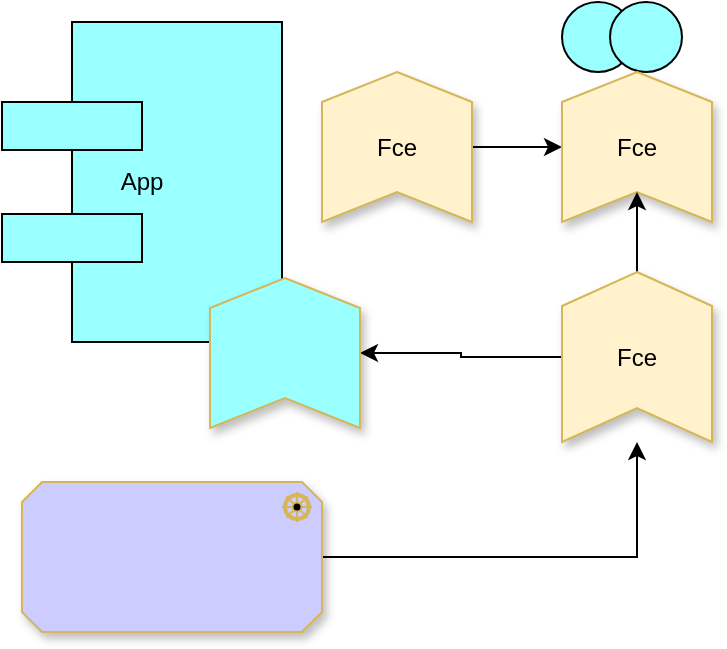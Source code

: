 <mxfile compressed="false" version="12.8.8" type="github"><diagram id="6ceyqMIuKR3cooJJ-rC5" name="Page-1"><mxGraphModel dx="1185" dy="-1060" grid="1" gridSize="10" guides="1" tooltips="1" connect="1" arrows="1" fold="1" page="1" pageScale="1" pageWidth="1169" pageHeight="1654" math="0" shadow="0"><root><mxCell id="0"/><mxCell id="1" parent="0"/><mxCell id="PTAX2XkI9nf0oF7sBR7c-1" value="App" style="html=1;outlineConnect=0;whiteSpace=wrap;fillColor=#99ffff;shape=mxgraph.archimate3.component;" vertex="1" parent="1"><mxGeometry x="60" y="1760" width="140" height="160" as="geometry"/></mxCell><mxCell id="PTAX2XkI9nf0oF7sBR7c-2" value="" style="html=1;outlineConnect=0;whiteSpace=wrap;fillColor=#99ffff;shape=mxgraph.archimate3.collaboration;" vertex="1" parent="1"><mxGeometry x="340" y="1750" width="60" height="35" as="geometry"/></mxCell><mxCell id="PTAX2XkI9nf0oF7sBR7c-11" style="edgeStyle=orthogonalEdgeStyle;rounded=0;orthogonalLoop=1;jettySize=auto;html=1;" edge="1" parent="1" source="PTAX2XkI9nf0oF7sBR7c-3" target="PTAX2XkI9nf0oF7sBR7c-7"><mxGeometry relative="1" as="geometry"/></mxCell><mxCell id="PTAX2XkI9nf0oF7sBR7c-7" value="Fce" style="html=1;outlineConnect=0;whiteSpace=wrap;fillColor=#fff2cc;shape=mxgraph.archimate3.function;strokeColor=#d6b656;shadow=1;" vertex="1" parent="1"><mxGeometry x="340" y="1785" width="75" height="75" as="geometry"/></mxCell><mxCell id="PTAX2XkI9nf0oF7sBR7c-9" value="" style="edgeStyle=orthogonalEdgeStyle;rounded=0;orthogonalLoop=1;jettySize=auto;html=1;" edge="1" parent="1" source="PTAX2XkI9nf0oF7sBR7c-8" target="PTAX2XkI9nf0oF7sBR7c-6"><mxGeometry relative="1" as="geometry"/></mxCell><mxCell id="PTAX2XkI9nf0oF7sBR7c-10" style="edgeStyle=orthogonalEdgeStyle;rounded=0;orthogonalLoop=1;jettySize=auto;html=1;entryX=0.5;entryY=0.8;entryDx=0;entryDy=0;entryPerimeter=0;" edge="1" parent="1" source="PTAX2XkI9nf0oF7sBR7c-8" target="PTAX2XkI9nf0oF7sBR7c-7"><mxGeometry relative="1" as="geometry"/></mxCell><mxCell id="PTAX2XkI9nf0oF7sBR7c-8" value="Fce" style="html=1;outlineConnect=0;whiteSpace=wrap;fillColor=#fff2cc;shape=mxgraph.archimate3.function;strokeColor=#d6b656;shadow=1;" vertex="1" parent="1"><mxGeometry x="340" y="1885" width="75" height="85" as="geometry"/></mxCell><mxCell id="PTAX2XkI9nf0oF7sBR7c-13" style="edgeStyle=orthogonalEdgeStyle;rounded=0;orthogonalLoop=1;jettySize=auto;html=1;" edge="1" parent="1" source="PTAX2XkI9nf0oF7sBR7c-12" target="PTAX2XkI9nf0oF7sBR7c-8"><mxGeometry relative="1" as="geometry"/></mxCell><mxCell id="PTAX2XkI9nf0oF7sBR7c-14" value="" style="group" vertex="1" connectable="0" parent="1"><mxGeometry x="70" y="1785" width="225" height="280" as="geometry"/></mxCell><mxCell id="PTAX2XkI9nf0oF7sBR7c-3" value="Fce" style="html=1;outlineConnect=0;whiteSpace=wrap;fillColor=#fff2cc;shape=mxgraph.archimate3.function;strokeColor=#d6b656;shadow=1;" vertex="1" parent="PTAX2XkI9nf0oF7sBR7c-14"><mxGeometry x="150" width="75" height="75" as="geometry"/></mxCell><mxCell id="PTAX2XkI9nf0oF7sBR7c-6" value="" style="html=1;outlineConnect=0;whiteSpace=wrap;fillColor=#99ffff;shape=mxgraph.archimate3.function;shadow=1;strokeColor=#d6b656;" vertex="1" parent="PTAX2XkI9nf0oF7sBR7c-14"><mxGeometry x="94" y="103" width="75" height="75" as="geometry"/></mxCell><mxCell id="PTAX2XkI9nf0oF7sBR7c-12" value="" style="html=1;outlineConnect=0;whiteSpace=wrap;fillColor=#CCCCFF;shape=mxgraph.archimate3.application;appType=driver;archiType=oct;shadow=1;strokeColor=#d6b656;" vertex="1" parent="PTAX2XkI9nf0oF7sBR7c-14"><mxGeometry y="205" width="150" height="75" as="geometry"/></mxCell></root></mxGraphModel></diagram></mxfile>